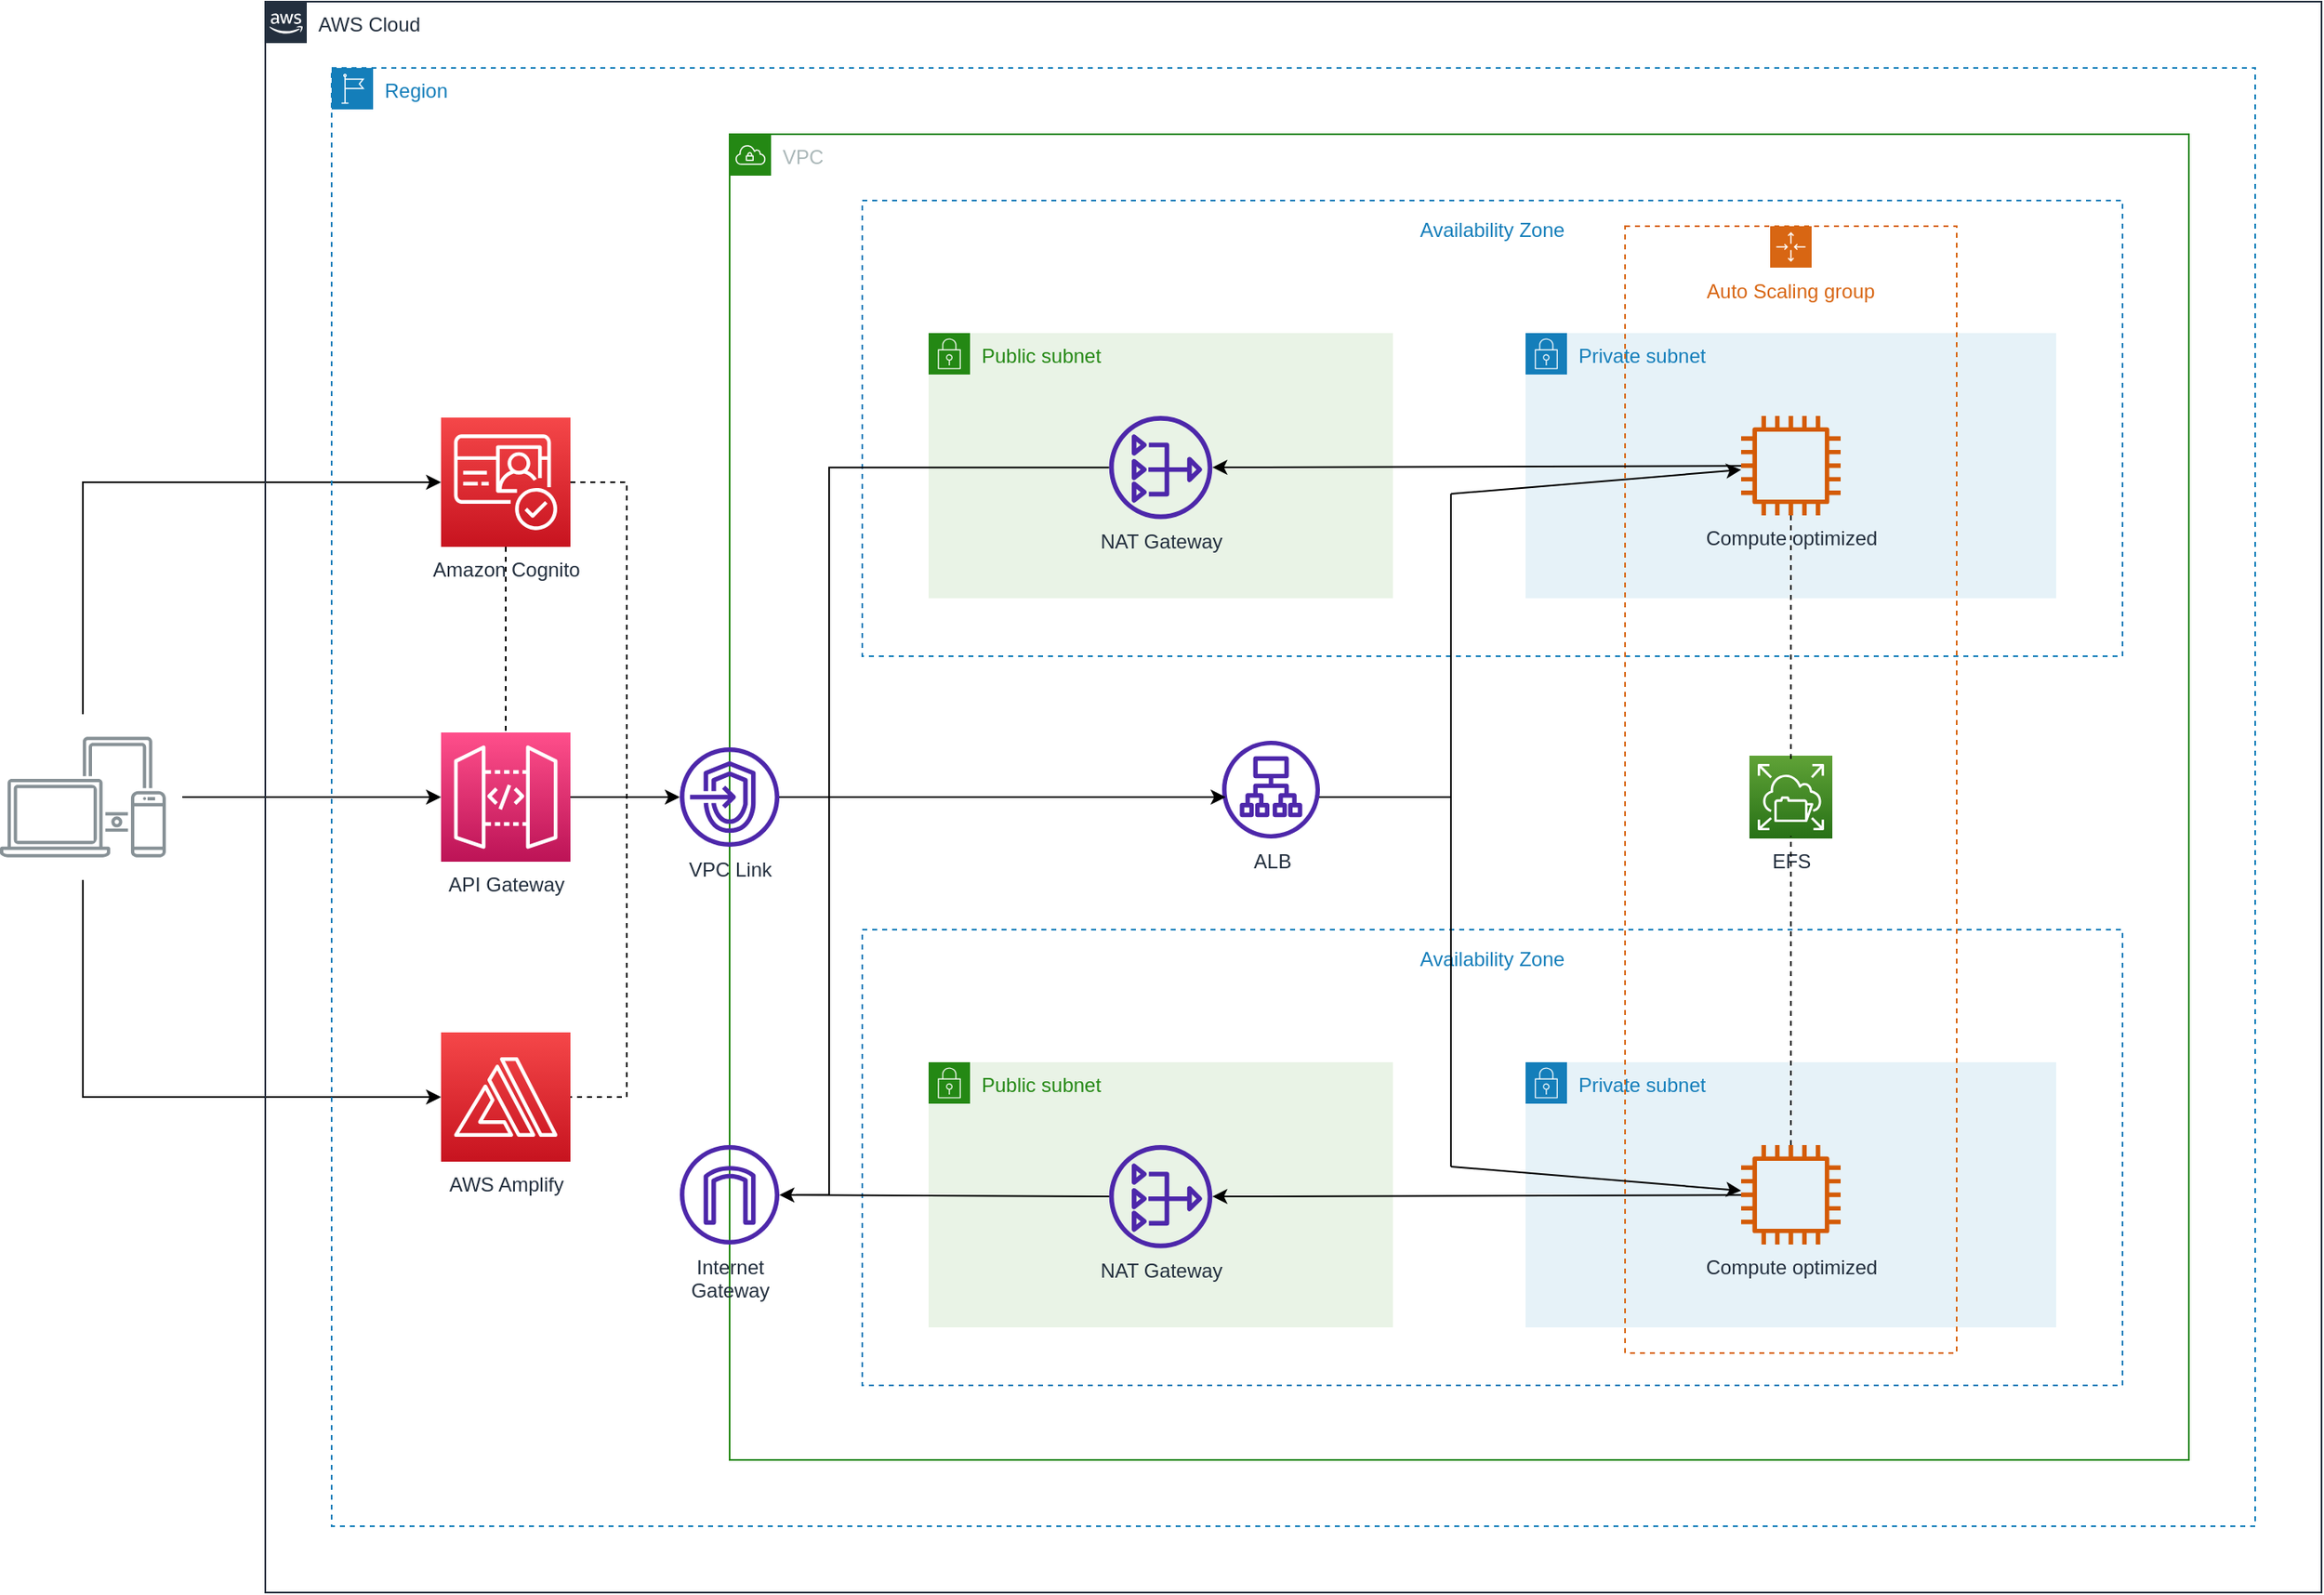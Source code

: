 <mxfile>
    <diagram id="NPx3S8SaIRZFiKmQ9fJm" name="Page-1">
        <mxGraphModel dx="611" dy="387" grid="0" gridSize="10" guides="1" tooltips="1" connect="1" arrows="1" fold="1" page="1" pageScale="1" pageWidth="1920" pageHeight="1200" background="#ffffff" math="0" shadow="0">
            <root>
                <mxCell id="0"/>
                <mxCell id="1" parent="0"/>
                <mxCell id="64" style="edgeStyle=none;rounded=0;html=1;entryX=0;entryY=0.5;entryDx=0;entryDy=0;entryPerimeter=0;strokeColor=#000000;strokeWidth=1;startFill=1;endArrow=classic;endFill=1;" edge="1" parent="1" target="27">
                    <mxGeometry relative="1" as="geometry">
                        <mxPoint x="170" y="570" as="sourcePoint"/>
                        <Array as="points">
                            <mxPoint x="170" y="701"/>
                        </Array>
                    </mxGeometry>
                </mxCell>
                <mxCell id="65" style="edgeStyle=none;rounded=0;html=1;entryX=0;entryY=0.5;entryDx=0;entryDy=0;entryPerimeter=0;strokeColor=#000000;strokeWidth=1;startFill=1;endArrow=classic;endFill=1;" edge="1" parent="1" target="26">
                    <mxGeometry relative="1" as="geometry">
                        <mxPoint x="170" y="470" as="sourcePoint"/>
                        <Array as="points">
                            <mxPoint x="170" y="330"/>
                        </Array>
                    </mxGeometry>
                </mxCell>
                <mxCell id="66" value="" style="edgeStyle=none;rounded=0;html=1;strokeColor=#000000;strokeWidth=1;startFill=1;endArrow=classic;endFill=1;entryX=0;entryY=0.5;entryDx=0;entryDy=0;entryPerimeter=0;" edge="1" parent="1" target="28">
                    <mxGeometry relative="1" as="geometry">
                        <mxPoint x="230" y="520" as="sourcePoint"/>
                    </mxGeometry>
                </mxCell>
                <mxCell id="2" value="&lt;br&gt;" style="sketch=0;outlineConnect=0;gradientColor=none;fontColor=#545B64;strokeColor=none;fillColor=#879196;dashed=0;verticalLabelPosition=bottom;verticalAlign=top;align=center;html=1;fontSize=12;fontStyle=0;aspect=fixed;shape=mxgraph.aws4.illustration_devices;pointerEvents=1;movable=1;resizable=1;rotatable=1;deletable=1;editable=1;connectable=1;" vertex="1" parent="1">
                    <mxGeometry x="120" y="483.5" width="100" height="73" as="geometry"/>
                </mxCell>
                <mxCell id="3" value="AWS Cloud" style="points=[[0,0],[0.25,0],[0.5,0],[0.75,0],[1,0],[1,0.25],[1,0.5],[1,0.75],[1,1],[0.75,1],[0.5,1],[0.25,1],[0,1],[0,0.75],[0,0.5],[0,0.25]];outlineConnect=0;gradientColor=none;html=1;whiteSpace=wrap;fontSize=12;fontStyle=0;container=1;pointerEvents=0;collapsible=0;recursiveResize=0;shape=mxgraph.aws4.group;grIcon=mxgraph.aws4.group_aws_cloud_alt;strokeColor=#232F3E;fillColor=none;verticalAlign=top;align=left;spacingLeft=30;fontColor=#232F3E;dashed=0;movable=1;resizable=1;rotatable=1;deletable=1;editable=1;connectable=1;" vertex="1" parent="1">
                    <mxGeometry x="280" y="40" width="1240" height="960" as="geometry"/>
                </mxCell>
                <mxCell id="4" value="Region" style="points=[[0,0],[0.25,0],[0.5,0],[0.75,0],[1,0],[1,0.25],[1,0.5],[1,0.75],[1,1],[0.75,1],[0.5,1],[0.25,1],[0,1],[0,0.75],[0,0.5],[0,0.25]];outlineConnect=0;gradientColor=none;html=1;whiteSpace=wrap;fontSize=12;fontStyle=0;container=1;pointerEvents=0;collapsible=0;recursiveResize=0;shape=mxgraph.aws4.group;grIcon=mxgraph.aws4.group_region;strokeColor=#147EBA;fillColor=none;verticalAlign=top;align=left;spacingLeft=30;fontColor=#147EBA;dashed=1;movable=1;resizable=1;rotatable=1;deletable=1;editable=1;connectable=1;" vertex="1" parent="3">
                    <mxGeometry x="40" y="40" width="1160" height="880" as="geometry"/>
                </mxCell>
                <mxCell id="5" value="VPC" style="points=[[0,0],[0.25,0],[0.5,0],[0.75,0],[1,0],[1,0.25],[1,0.5],[1,0.75],[1,1],[0.75,1],[0.5,1],[0.25,1],[0,1],[0,0.75],[0,0.5],[0,0.25]];outlineConnect=0;gradientColor=none;html=1;whiteSpace=wrap;fontSize=12;fontStyle=0;container=1;pointerEvents=0;collapsible=0;recursiveResize=0;shape=mxgraph.aws4.group;grIcon=mxgraph.aws4.group_vpc;strokeColor=#248814;fillColor=none;verticalAlign=top;align=left;spacingLeft=30;fontColor=#AAB7B8;dashed=0;movable=1;resizable=1;rotatable=1;deletable=1;editable=1;connectable=1;" vertex="1" parent="4">
                    <mxGeometry x="240" y="40" width="880" height="800" as="geometry"/>
                </mxCell>
                <mxCell id="38" value="&lt;font style=&quot;font-size: 12px;&quot;&gt;Availability Zone&lt;/font&gt;" style="fillColor=none;strokeColor=#147EBA;dashed=1;verticalAlign=top;fontStyle=0;fontColor=#147EBA;whiteSpace=wrap;html=1;fontSize=16;movable=1;resizable=1;rotatable=1;deletable=1;editable=1;connectable=1;" vertex="1" parent="5">
                    <mxGeometry x="80" y="480" width="760" height="275" as="geometry"/>
                </mxCell>
                <mxCell id="6" value="Private subnet" style="points=[[0,0],[0.25,0],[0.5,0],[0.75,0],[1,0],[1,0.25],[1,0.5],[1,0.75],[1,1],[0.75,1],[0.5,1],[0.25,1],[0,1],[0,0.75],[0,0.5],[0,0.25]];outlineConnect=0;gradientColor=none;html=1;whiteSpace=wrap;fontSize=12;fontStyle=0;container=1;pointerEvents=0;collapsible=0;recursiveResize=0;shape=mxgraph.aws4.group;grIcon=mxgraph.aws4.group_security_group;grStroke=0;strokeColor=#147EBA;fillColor=#E6F2F8;verticalAlign=top;align=left;spacingLeft=30;fontColor=#147EBA;dashed=0;movable=1;resizable=1;rotatable=1;deletable=1;editable=1;connectable=1;" vertex="1" parent="5">
                    <mxGeometry x="480" y="560" width="320" height="160" as="geometry"/>
                </mxCell>
                <mxCell id="14" value="Compute optimized" style="sketch=0;outlineConnect=0;fontColor=#232F3E;gradientColor=none;fillColor=#D45B07;strokeColor=none;dashed=0;verticalLabelPosition=bottom;verticalAlign=top;align=center;html=1;fontSize=12;fontStyle=0;aspect=fixed;pointerEvents=1;shape=mxgraph.aws4.instance2;movable=1;resizable=1;rotatable=1;deletable=1;editable=1;connectable=1;" vertex="1" parent="6">
                    <mxGeometry x="130" y="50" width="60" height="60" as="geometry"/>
                </mxCell>
                <mxCell id="61" style="rounded=0;html=1;strokeColor=#000000;strokeWidth=1;endArrow=none;endFill=0;movable=1;resizable=1;rotatable=1;deletable=1;editable=1;connectable=1;" edge="1" parent="5">
                    <mxGeometry relative="1" as="geometry">
                        <mxPoint x="355" y="400" as="sourcePoint"/>
                        <mxPoint x="435" y="400" as="targetPoint"/>
                    </mxGeometry>
                </mxCell>
                <mxCell id="23" value="ALB" style="sketch=0;outlineConnect=0;fontColor=#232F3E;gradientColor=none;fillColor=#4D27AA;strokeColor=none;dashed=0;verticalLabelPosition=bottom;verticalAlign=top;align=center;html=1;fontSize=12;fontStyle=0;aspect=fixed;pointerEvents=1;shape=mxgraph.aws4.application_load_balancer;movable=1;resizable=1;rotatable=1;deletable=1;editable=1;connectable=1;" vertex="1" parent="5">
                    <mxGeometry x="297" y="366" width="59" height="59" as="geometry"/>
                </mxCell>
                <mxCell id="11" value="EFS" style="sketch=0;points=[[0,0,0],[0.25,0,0],[0.5,0,0],[0.75,0,0],[1,0,0],[0,1,0],[0.25,1,0],[0.5,1,0],[0.75,1,0],[1,1,0],[0,0.25,0],[0,0.5,0],[0,0.75,0],[1,0.25,0],[1,0.5,0],[1,0.75,0]];outlineConnect=0;fontColor=#232F3E;gradientColor=#60A337;gradientDirection=north;fillColor=#277116;strokeColor=#ffffff;dashed=0;verticalLabelPosition=bottom;verticalAlign=top;align=center;html=1;fontSize=12;fontStyle=0;aspect=fixed;shape=mxgraph.aws4.resourceIcon;resIcon=mxgraph.aws4.elastic_file_system;movable=1;resizable=1;rotatable=1;deletable=1;editable=1;connectable=1;" vertex="1" parent="5">
                    <mxGeometry x="615" y="375" width="50" height="50" as="geometry"/>
                </mxCell>
                <mxCell id="35" value="&lt;font style=&quot;font-size: 12px;&quot;&gt;Availability Zone&lt;/font&gt;" style="fillColor=none;strokeColor=#147EBA;dashed=1;verticalAlign=top;fontStyle=0;fontColor=#147EBA;whiteSpace=wrap;html=1;fontSize=16;movable=1;resizable=1;rotatable=1;deletable=1;editable=1;connectable=1;" vertex="1" parent="5">
                    <mxGeometry x="80" y="40" width="760" height="275" as="geometry"/>
                </mxCell>
                <mxCell id="21" value="Public subnet" style="points=[[0,0],[0.25,0],[0.5,0],[0.75,0],[1,0],[1,0.25],[1,0.5],[1,0.75],[1,1],[0.75,1],[0.5,1],[0.25,1],[0,1],[0,0.75],[0,0.5],[0,0.25]];outlineConnect=0;gradientColor=none;html=1;whiteSpace=wrap;fontSize=12;fontStyle=0;container=1;pointerEvents=0;collapsible=0;recursiveResize=0;shape=mxgraph.aws4.group;grIcon=mxgraph.aws4.group_security_group;grStroke=0;strokeColor=#248814;fillColor=#E9F3E6;verticalAlign=top;align=left;spacingLeft=30;fontColor=#248814;dashed=0;movable=1;resizable=1;rotatable=1;deletable=1;editable=1;connectable=1;" vertex="1" parent="5">
                    <mxGeometry x="120" y="560" width="280" height="160" as="geometry"/>
                </mxCell>
                <mxCell id="22" value="NAT Gateway" style="sketch=0;outlineConnect=0;fontColor=#232F3E;gradientColor=none;fillColor=#4D27AA;strokeColor=none;dashed=0;verticalLabelPosition=bottom;verticalAlign=top;align=center;html=1;fontSize=12;fontStyle=0;aspect=fixed;pointerEvents=1;shape=mxgraph.aws4.nat_gateway;movable=1;resizable=1;rotatable=1;deletable=1;editable=1;connectable=1;" vertex="1" parent="21">
                    <mxGeometry x="108.87" y="50" width="62.25" height="62.25" as="geometry"/>
                </mxCell>
                <mxCell id="43" value="Private subnet" style="points=[[0,0],[0.25,0],[0.5,0],[0.75,0],[1,0],[1,0.25],[1,0.5],[1,0.75],[1,1],[0.75,1],[0.5,1],[0.25,1],[0,1],[0,0.75],[0,0.5],[0,0.25]];outlineConnect=0;gradientColor=none;html=1;whiteSpace=wrap;fontSize=12;fontStyle=0;container=1;pointerEvents=0;collapsible=0;recursiveResize=0;shape=mxgraph.aws4.group;grIcon=mxgraph.aws4.group_security_group;grStroke=0;strokeColor=#147EBA;fillColor=#E6F2F8;verticalAlign=top;align=left;spacingLeft=30;fontColor=#147EBA;dashed=0;movable=1;resizable=1;rotatable=1;deletable=1;editable=1;connectable=1;" vertex="1" parent="5">
                    <mxGeometry x="480" y="120" width="320" height="160" as="geometry"/>
                </mxCell>
                <mxCell id="44" value="Compute optimized" style="sketch=0;outlineConnect=0;fontColor=#232F3E;gradientColor=none;fillColor=#D45B07;strokeColor=none;dashed=0;verticalLabelPosition=bottom;verticalAlign=top;align=center;html=1;fontSize=12;fontStyle=0;aspect=fixed;pointerEvents=1;shape=mxgraph.aws4.instance2;movable=1;resizable=1;rotatable=1;deletable=1;editable=1;connectable=1;" vertex="1" parent="43">
                    <mxGeometry x="130" y="50" width="60" height="60" as="geometry"/>
                </mxCell>
                <mxCell id="45" value="Public subnet" style="points=[[0,0],[0.25,0],[0.5,0],[0.75,0],[1,0],[1,0.25],[1,0.5],[1,0.75],[1,1],[0.75,1],[0.5,1],[0.25,1],[0,1],[0,0.75],[0,0.5],[0,0.25]];outlineConnect=0;gradientColor=none;html=1;whiteSpace=wrap;fontSize=12;fontStyle=0;container=1;pointerEvents=0;collapsible=0;recursiveResize=0;shape=mxgraph.aws4.group;grIcon=mxgraph.aws4.group_security_group;grStroke=0;strokeColor=#248814;fillColor=#E9F3E6;verticalAlign=top;align=left;spacingLeft=30;fontColor=#248814;dashed=0;movable=1;resizable=1;rotatable=1;deletable=1;editable=1;connectable=1;" vertex="1" parent="5">
                    <mxGeometry x="120" y="120" width="280" height="160" as="geometry"/>
                </mxCell>
                <mxCell id="46" value="NAT Gateway" style="sketch=0;outlineConnect=0;fontColor=#232F3E;gradientColor=none;fillColor=#4D27AA;strokeColor=none;dashed=0;verticalLabelPosition=bottom;verticalAlign=top;align=center;html=1;fontSize=12;fontStyle=0;aspect=fixed;pointerEvents=1;shape=mxgraph.aws4.nat_gateway;movable=1;resizable=1;rotatable=1;deletable=1;editable=1;connectable=1;" vertex="1" parent="45">
                    <mxGeometry x="108.87" y="50" width="62.25" height="62.25" as="geometry"/>
                </mxCell>
                <mxCell id="51" value="Auto Scaling group" style="points=[[0,0],[0.25,0],[0.5,0],[0.75,0],[1,0],[1,0.25],[1,0.5],[1,0.75],[1,1],[0.75,1],[0.5,1],[0.25,1],[0,1],[0,0.75],[0,0.5],[0,0.25]];outlineConnect=0;gradientColor=none;html=1;whiteSpace=wrap;fontSize=12;fontStyle=0;container=1;pointerEvents=0;collapsible=0;recursiveResize=0;shape=mxgraph.aws4.groupCenter;grIcon=mxgraph.aws4.group_auto_scaling_group;grStroke=1;strokeColor=#D86613;fillColor=none;verticalAlign=top;align=center;fontColor=#D86613;dashed=1;spacingTop=25;rotation=0;movable=1;resizable=1;rotatable=1;deletable=1;editable=1;connectable=1;" vertex="1" parent="5">
                    <mxGeometry x="540" y="55.5" width="200" height="680" as="geometry"/>
                </mxCell>
                <mxCell id="68" style="edgeStyle=none;rounded=0;html=1;strokeColor=#000000;strokeWidth=1;startFill=1;endArrow=classic;endFill=1;" edge="1" parent="5" source="44" target="46">
                    <mxGeometry relative="1" as="geometry"/>
                </mxCell>
                <mxCell id="69" style="edgeStyle=none;rounded=0;html=1;strokeColor=#000000;strokeWidth=1;startFill=1;endArrow=classic;endFill=1;" edge="1" parent="5" source="14" target="22">
                    <mxGeometry relative="1" as="geometry"/>
                </mxCell>
                <mxCell id="74" value="" style="edgeStyle=none;orthogonalLoop=1;jettySize=auto;html=1;rounded=0;strokeColor=#000000;strokeWidth=1;startArrow=none;startFill=0;endArrow=classic;endFill=1;" edge="1" parent="5" target="44">
                    <mxGeometry width="80" relative="1" as="geometry">
                        <mxPoint x="435.002" y="217.004" as="sourcePoint"/>
                        <mxPoint x="515.002" y="217.004" as="targetPoint"/>
                        <Array as="points"/>
                    </mxGeometry>
                </mxCell>
                <mxCell id="75" value="" style="edgeStyle=none;orthogonalLoop=1;jettySize=auto;html=1;rounded=0;strokeColor=#000000;strokeWidth=1;startArrow=none;startFill=0;endArrow=classic;endFill=1;" edge="1" parent="5" target="14">
                    <mxGeometry width="80" relative="1" as="geometry">
                        <mxPoint x="435.002" y="623.002" as="sourcePoint"/>
                        <mxPoint x="515.002" y="623.002" as="targetPoint"/>
                        <Array as="points"/>
                    </mxGeometry>
                </mxCell>
                <mxCell id="55" style="edgeStyle=none;html=1;strokeColor=#000000;strokeWidth=1;endArrow=classic;endFill=1;movable=1;resizable=1;rotatable=1;deletable=1;editable=1;connectable=1;" edge="1" parent="4" source="28" target="16">
                    <mxGeometry relative="1" as="geometry"/>
                </mxCell>
                <mxCell id="28" value="API Gateway" style="sketch=0;points=[[0,0,0],[0.25,0,0],[0.5,0,0],[0.75,0,0],[1,0,0],[0,1,0],[0.25,1,0],[0.5,1,0],[0.75,1,0],[1,1,0],[0,0.25,0],[0,0.5,0],[0,0.75,0],[1,0.25,0],[1,0.5,0],[1,0.75,0]];outlineConnect=0;fontColor=#232F3E;gradientColor=#FF4F8B;gradientDirection=north;fillColor=#BC1356;strokeColor=#ffffff;dashed=0;verticalLabelPosition=bottom;verticalAlign=top;align=center;html=1;fontSize=12;fontStyle=0;aspect=fixed;shape=mxgraph.aws4.resourceIcon;resIcon=mxgraph.aws4.api_gateway;movable=1;resizable=1;rotatable=1;deletable=1;editable=1;connectable=1;" vertex="1" parent="4">
                    <mxGeometry x="66" y="401" width="78" height="78" as="geometry"/>
                </mxCell>
                <mxCell id="27" value="AWS Amplify" style="sketch=0;points=[[0,0,0],[0.25,0,0],[0.5,0,0],[0.75,0,0],[1,0,0],[0,1,0],[0.25,1,0],[0.5,1,0],[0.75,1,0],[1,1,0],[0,0.25,0],[0,0.5,0],[0,0.75,0],[1,0.25,0],[1,0.5,0],[1,0.75,0]];outlineConnect=0;fontColor=#232F3E;gradientColor=#F54749;gradientDirection=north;fillColor=#C7131F;strokeColor=#ffffff;dashed=0;verticalLabelPosition=bottom;verticalAlign=top;align=center;html=1;fontSize=12;fontStyle=0;aspect=fixed;shape=mxgraph.aws4.resourceIcon;resIcon=mxgraph.aws4.amplify;movable=1;resizable=1;rotatable=1;deletable=1;editable=1;connectable=1;" vertex="1" parent="4">
                    <mxGeometry x="66" y="582" width="78" height="78" as="geometry"/>
                </mxCell>
                <mxCell id="57" style="edgeStyle=none;html=1;entryX=1;entryY=0.5;entryDx=0;entryDy=0;entryPerimeter=0;strokeColor=#000000;strokeWidth=1;endArrow=none;endFill=0;exitX=1;exitY=0.5;exitDx=0;exitDy=0;exitPerimeter=0;rounded=0;dashed=1;movable=1;resizable=1;rotatable=1;deletable=1;editable=1;connectable=1;" edge="1" parent="4" source="26" target="27">
                    <mxGeometry relative="1" as="geometry">
                        <Array as="points">
                            <mxPoint x="178" y="250"/>
                            <mxPoint x="178" y="621"/>
                        </Array>
                    </mxGeometry>
                </mxCell>
                <mxCell id="67" style="edgeStyle=none;rounded=0;html=1;strokeColor=#000000;strokeWidth=1;startFill=1;endArrow=none;endFill=0;dashed=1;" edge="1" parent="4" source="26" target="28">
                    <mxGeometry relative="1" as="geometry"/>
                </mxCell>
                <mxCell id="26" value="Amazon Cognito" style="sketch=0;points=[[0,0,0],[0.25,0,0],[0.5,0,0],[0.75,0,0],[1,0,0],[0,1,0],[0.25,1,0],[0.5,1,0],[0.75,1,0],[1,1,0],[0,0.25,0],[0,0.5,0],[0,0.75,0],[1,0.25,0],[1,0.5,0],[1,0.75,0]];outlineConnect=0;fontColor=#232F3E;gradientColor=#F54749;gradientDirection=north;fillColor=#C7131F;strokeColor=#ffffff;dashed=0;verticalLabelPosition=bottom;verticalAlign=top;align=center;html=1;fontSize=12;fontStyle=0;aspect=fixed;shape=mxgraph.aws4.resourceIcon;resIcon=mxgraph.aws4.cognito;movable=1;resizable=1;rotatable=1;deletable=1;editable=1;connectable=1;" vertex="1" parent="4">
                    <mxGeometry x="66" y="211" width="78" height="78" as="geometry"/>
                </mxCell>
                <mxCell id="16" value="VPC Link" style="sketch=0;outlineConnect=0;fontColor=#232F3E;gradientColor=none;fillColor=#4D27AA;strokeColor=none;dashed=0;verticalLabelPosition=bottom;verticalAlign=top;align=center;html=1;fontSize=12;fontStyle=0;aspect=fixed;pointerEvents=1;shape=mxgraph.aws4.endpoints;movable=1;resizable=1;rotatable=1;deletable=1;editable=1;connectable=1;" vertex="1" parent="4">
                    <mxGeometry x="210" y="410" width="60" height="60" as="geometry"/>
                </mxCell>
                <mxCell id="24" value="Internet&lt;br&gt;Gateway" style="sketch=0;outlineConnect=0;fontColor=#232F3E;gradientColor=none;fillColor=#4D27AA;strokeColor=none;dashed=0;verticalLabelPosition=bottom;verticalAlign=top;align=center;html=1;fontSize=12;fontStyle=0;aspect=fixed;pointerEvents=1;shape=mxgraph.aws4.internet_gateway;movable=1;resizable=1;rotatable=1;deletable=1;editable=1;connectable=1;" vertex="1" parent="4">
                    <mxGeometry x="210" y="650" width="60" height="60" as="geometry"/>
                </mxCell>
                <mxCell id="70" style="edgeStyle=none;rounded=0;html=1;strokeColor=#000000;strokeWidth=1;startFill=1;endArrow=classic;endFill=1;" edge="1" parent="4" source="22" target="24">
                    <mxGeometry relative="1" as="geometry"/>
                </mxCell>
                <mxCell id="71" style="edgeStyle=orthogonalEdgeStyle;rounded=0;html=1;strokeColor=#000000;strokeWidth=1;startFill=0;endArrow=none;endFill=0;startArrow=none;" edge="1" parent="4" source="46">
                    <mxGeometry relative="1" as="geometry">
                        <mxPoint x="280" y="680" as="targetPoint"/>
                        <Array as="points">
                            <mxPoint x="300" y="241"/>
                            <mxPoint x="300" y="680"/>
                        </Array>
                    </mxGeometry>
                </mxCell>
                <mxCell id="48" style="edgeStyle=none;html=1;dashed=1;endArrow=none;endFill=0;strokeColor=#000000;movable=1;resizable=1;rotatable=1;deletable=1;editable=1;connectable=1;" edge="1" parent="1" source="44">
                    <mxGeometry relative="1" as="geometry">
                        <mxPoint x="1200" y="500.024" as="targetPoint"/>
                    </mxGeometry>
                </mxCell>
                <mxCell id="49" style="edgeStyle=none;html=1;dashed=1;endArrow=none;endFill=0;movable=1;resizable=1;rotatable=1;deletable=1;editable=1;connectable=1;" edge="1" parent="1" source="14">
                    <mxGeometry relative="1" as="geometry">
                        <mxPoint x="1200" y="543.524" as="targetPoint"/>
                    </mxGeometry>
                </mxCell>
                <mxCell id="50" style="edgeStyle=none;html=1;dashed=1;endArrow=none;endFill=0;strokeWidth=1;strokeColor=#000000;movable=1;resizable=1;rotatable=1;deletable=1;editable=1;connectable=1;" edge="1" parent="1" source="14">
                    <mxGeometry relative="1" as="geometry">
                        <mxPoint x="1200" y="557.023" as="targetPoint"/>
                    </mxGeometry>
                </mxCell>
                <mxCell id="58" style="edgeStyle=none;rounded=0;html=1;strokeColor=#000000;strokeWidth=1;endArrow=classic;endFill=1;movable=1;resizable=1;rotatable=1;deletable=1;editable=1;connectable=1;" edge="1" parent="1" source="16">
                    <mxGeometry relative="1" as="geometry">
                        <mxPoint x="859.185" y="520" as="targetPoint"/>
                    </mxGeometry>
                </mxCell>
                <mxCell id="73" value="" style="edgeStyle=none;orthogonalLoop=1;jettySize=auto;html=1;rounded=0;strokeColor=#000000;strokeWidth=1;startArrow=none;startFill=0;endArrow=none;endFill=0;" edge="1" parent="1">
                    <mxGeometry width="80" relative="1" as="geometry">
                        <mxPoint x="995" y="337" as="sourcePoint"/>
                        <mxPoint x="995" y="743" as="targetPoint"/>
                        <Array as="points"/>
                    </mxGeometry>
                </mxCell>
            </root>
        </mxGraphModel>
    </diagram>
</mxfile>